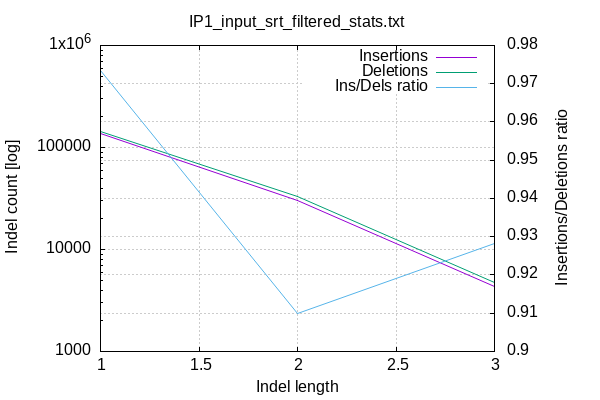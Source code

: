 
        set terminal png size 600,400 truecolor
        set output "/home/qianhui/deaf1_chipseq/data/02_data_processed/samplestats/IP1_input_srt_filtered_stats/indel-dist.png"
        set grid xtics ytics y2tics back lc rgb "#cccccc"
        set style line 1 linetype 1  linecolor rgb "red"
        set style line 2 linetype 2  linecolor rgb "black"
        set style line 3 linetype 3  linecolor rgb "green"
        set style increment user
        set ylabel "Indel count [log]"
        set xlabel "Indel length"
        set y2label "Insertions/Deletions ratio"
        set log y
        set y2tics nomirror
        set ytics nomirror
        set title "IP1_input_srt_filtered_stats.txt" noenhanced
        plot '-' w l ti 'Insertions', '-' w l ti 'Deletions', '-' axes x1y2 w l ti "Ins/Dels ratio"
    1	138314
2	29969
3	4384
end
1	142083
2	32940
3	4723
end
1	0.973473
2	0.909806
3	0.928224
end
